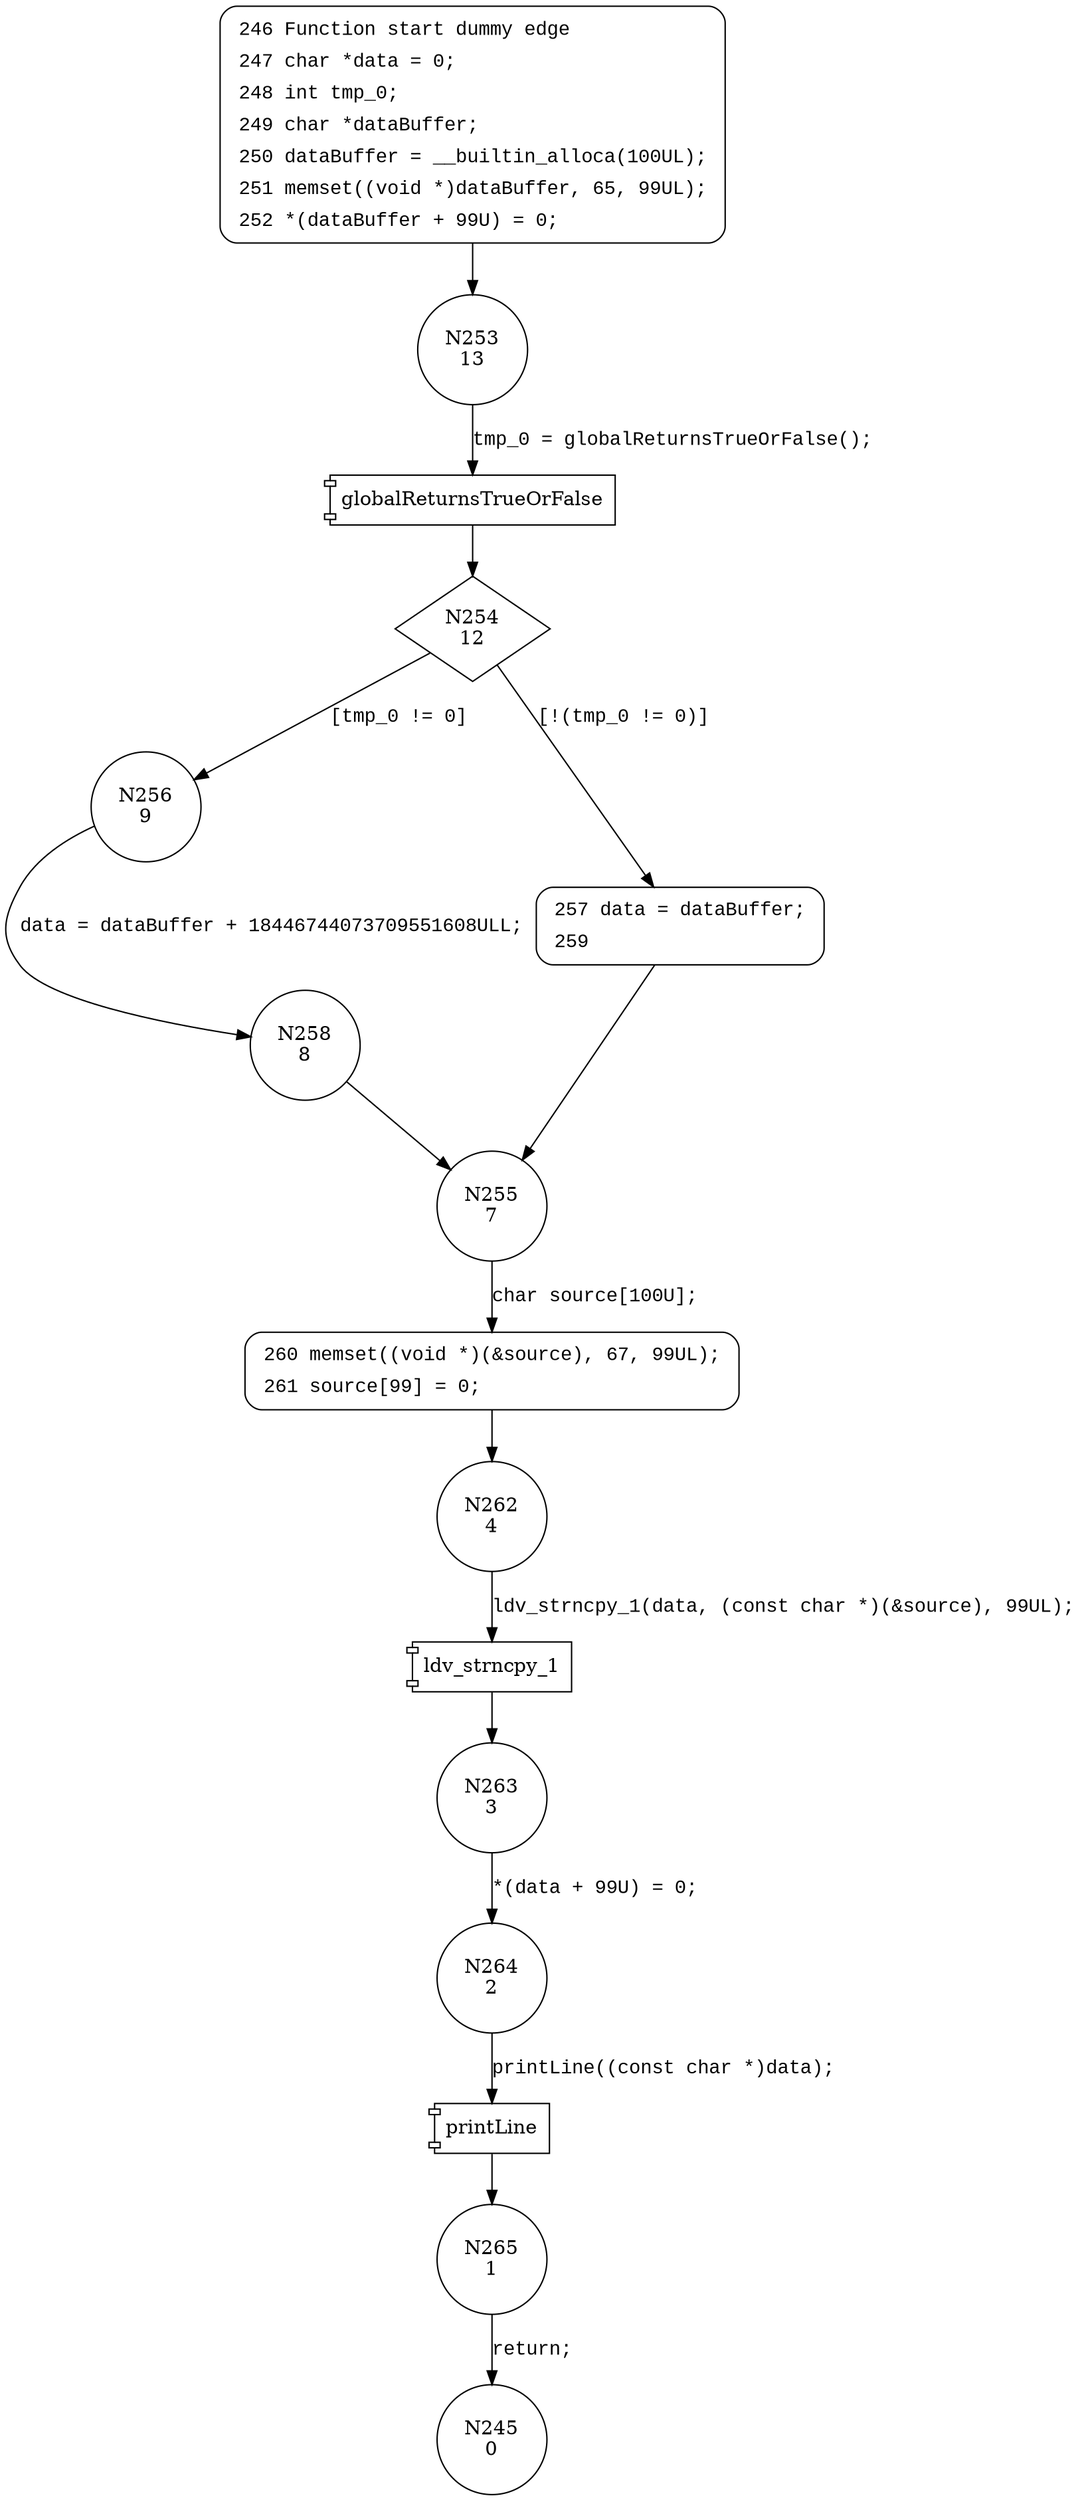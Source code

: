 digraph CWE124_Buffer_Underwrite__char_alloca_ncpy_12_bad {
253 [shape="circle" label="N253\n13"]
254 [shape="diamond" label="N254\n12"]
256 [shape="circle" label="N256\n9"]
257 [shape="circle" label="N257\n11"]
255 [shape="circle" label="N255\n7"]
260 [shape="circle" label="N260\n6"]
262 [shape="circle" label="N262\n4"]
263 [shape="circle" label="N263\n3"]
264 [shape="circle" label="N264\n2"]
265 [shape="circle" label="N265\n1"]
258 [shape="circle" label="N258\n8"]
245 [shape="circle" label="N245\n0"]
246 [style="filled,bold" penwidth="1" fillcolor="white" fontname="Courier New" shape="Mrecord" label=<<table border="0" cellborder="0" cellpadding="3" bgcolor="white"><tr><td align="right">246</td><td align="left">Function start dummy edge</td></tr><tr><td align="right">247</td><td align="left">char *data = 0;</td></tr><tr><td align="right">248</td><td align="left">int tmp_0;</td></tr><tr><td align="right">249</td><td align="left">char *dataBuffer;</td></tr><tr><td align="right">250</td><td align="left">dataBuffer = __builtin_alloca(100UL);</td></tr><tr><td align="right">251</td><td align="left">memset((void *)dataBuffer, 65, 99UL);</td></tr><tr><td align="right">252</td><td align="left">*(dataBuffer + 99U) = 0;</td></tr></table>>]
246 -> 253[label=""]
257 [style="filled,bold" penwidth="1" fillcolor="white" fontname="Courier New" shape="Mrecord" label=<<table border="0" cellborder="0" cellpadding="3" bgcolor="white"><tr><td align="right">257</td><td align="left">data = dataBuffer;</td></tr><tr><td align="right">259</td><td align="left"></td></tr></table>>]
257 -> 255[label=""]
260 [style="filled,bold" penwidth="1" fillcolor="white" fontname="Courier New" shape="Mrecord" label=<<table border="0" cellborder="0" cellpadding="3" bgcolor="white"><tr><td align="right">260</td><td align="left">memset((void *)(&amp;source), 67, 99UL);</td></tr><tr><td align="right">261</td><td align="left">source[99] = 0;</td></tr></table>>]
260 -> 262[label=""]
100024 [shape="component" label="globalReturnsTrueOrFalse"]
253 -> 100024 [label="tmp_0 = globalReturnsTrueOrFalse();" fontname="Courier New"]
100024 -> 254 [label="" fontname="Courier New"]
254 -> 256 [label="[tmp_0 != 0]" fontname="Courier New"]
254 -> 257 [label="[!(tmp_0 != 0)]" fontname="Courier New"]
255 -> 260 [label="char source[100U];" fontname="Courier New"]
100025 [shape="component" label="ldv_strncpy_1"]
262 -> 100025 [label="ldv_strncpy_1(data, (const char *)(&source), 99UL);" fontname="Courier New"]
100025 -> 263 [label="" fontname="Courier New"]
100026 [shape="component" label="printLine"]
264 -> 100026 [label="printLine((const char *)data);" fontname="Courier New"]
100026 -> 265 [label="" fontname="Courier New"]
256 -> 258 [label="data = dataBuffer + 18446744073709551608ULL;" fontname="Courier New"]
263 -> 264 [label="*(data + 99U) = 0;" fontname="Courier New"]
265 -> 245 [label="return;" fontname="Courier New"]
258 -> 255 [label="" fontname="Courier New"]
}